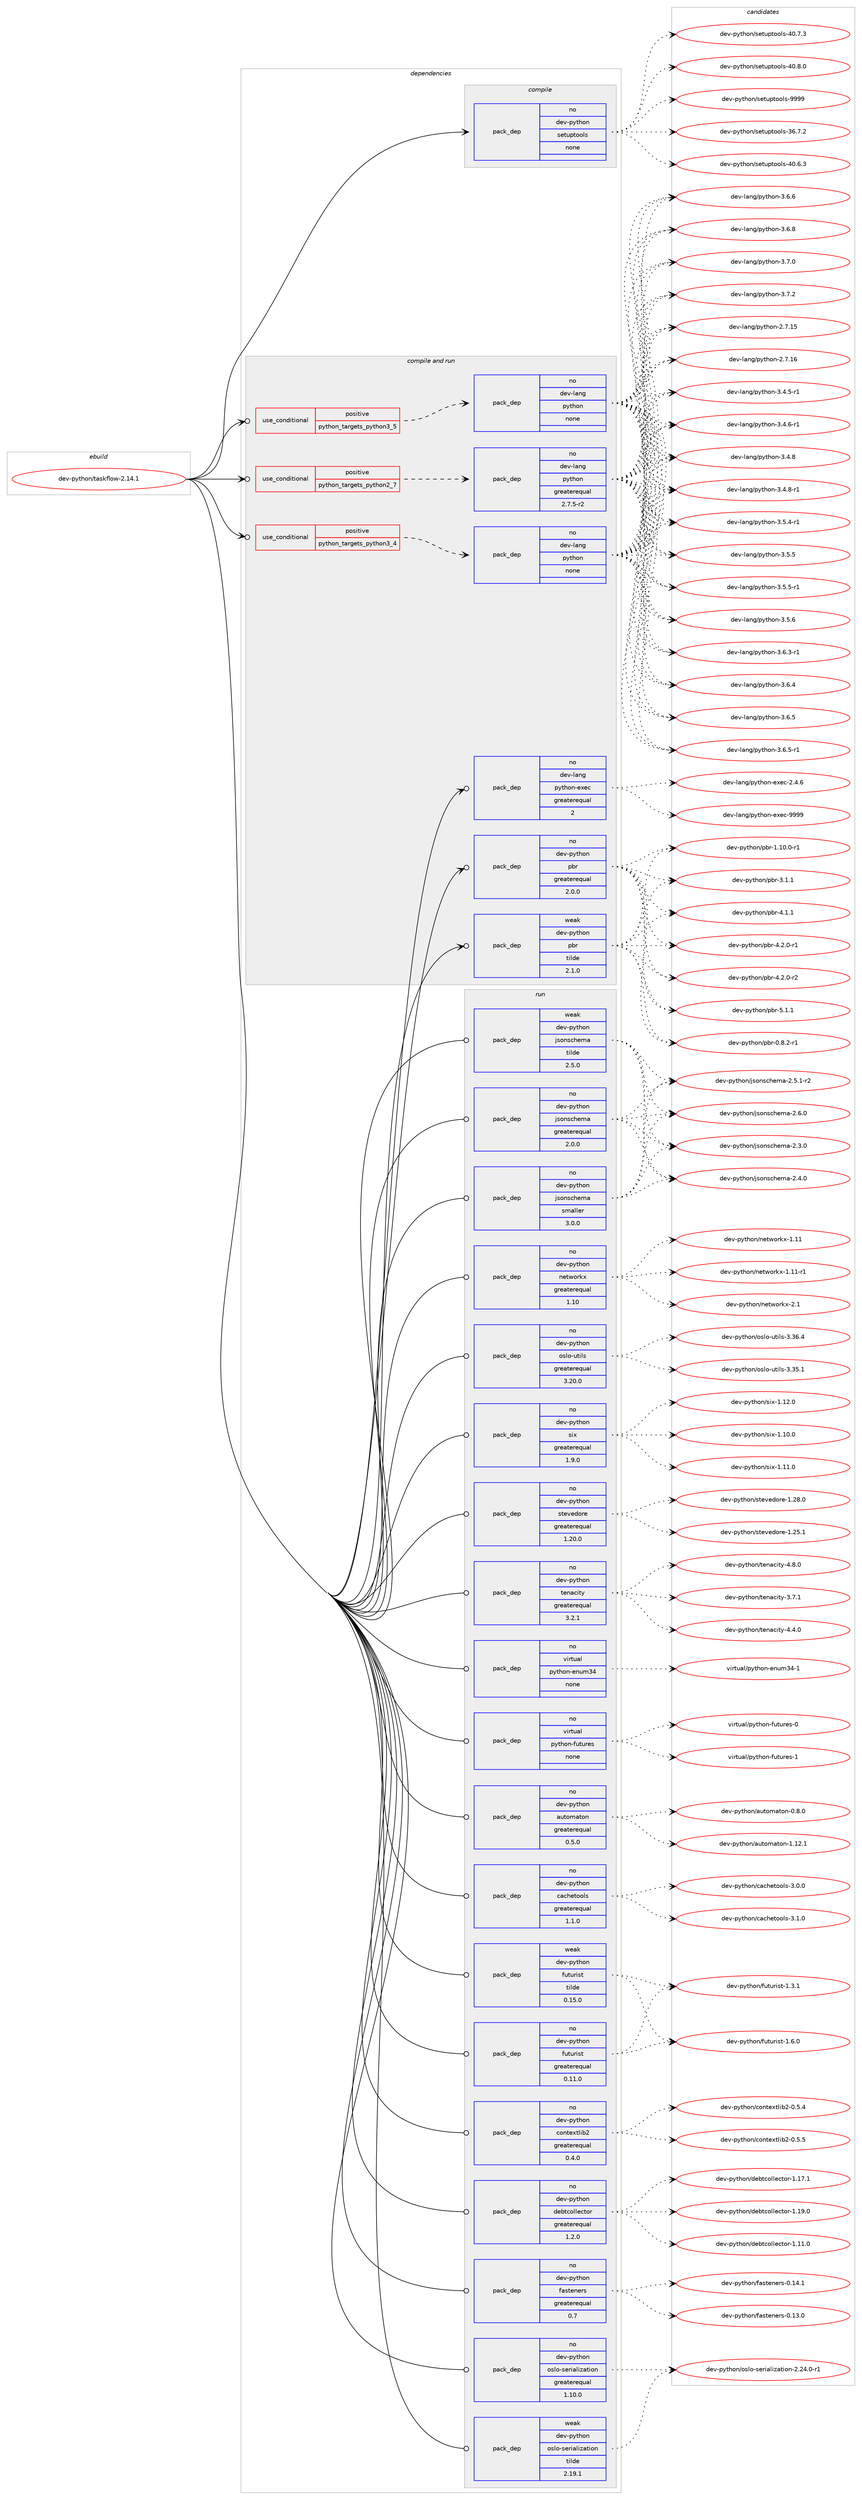 digraph prolog {

# *************
# Graph options
# *************

newrank=true;
concentrate=true;
compound=true;
graph [rankdir=LR,fontname=Helvetica,fontsize=10,ranksep=1.5];#, ranksep=2.5, nodesep=0.2];
edge  [arrowhead=vee];
node  [fontname=Helvetica,fontsize=10];

# **********
# The ebuild
# **********

subgraph cluster_leftcol {
color=gray;
rank=same;
label=<<i>ebuild</i>>;
id [label="dev-python/taskflow-2.14.1", color=red, width=4, href="../dev-python/taskflow-2.14.1.svg"];
}

# ****************
# The dependencies
# ****************

subgraph cluster_midcol {
color=gray;
label=<<i>dependencies</i>>;
subgraph cluster_compile {
fillcolor="#eeeeee";
style=filled;
label=<<i>compile</i>>;
subgraph pack1035060 {
dependency1443995 [label=<<TABLE BORDER="0" CELLBORDER="1" CELLSPACING="0" CELLPADDING="4" WIDTH="220"><TR><TD ROWSPAN="6" CELLPADDING="30">pack_dep</TD></TR><TR><TD WIDTH="110">no</TD></TR><TR><TD>dev-python</TD></TR><TR><TD>setuptools</TD></TR><TR><TD>none</TD></TR><TR><TD></TD></TR></TABLE>>, shape=none, color=blue];
}
id:e -> dependency1443995:w [weight=20,style="solid",arrowhead="vee"];
}
subgraph cluster_compileandrun {
fillcolor="#eeeeee";
style=filled;
label=<<i>compile and run</i>>;
subgraph cond385572 {
dependency1443996 [label=<<TABLE BORDER="0" CELLBORDER="1" CELLSPACING="0" CELLPADDING="4"><TR><TD ROWSPAN="3" CELLPADDING="10">use_conditional</TD></TR><TR><TD>positive</TD></TR><TR><TD>python_targets_python2_7</TD></TR></TABLE>>, shape=none, color=red];
subgraph pack1035061 {
dependency1443997 [label=<<TABLE BORDER="0" CELLBORDER="1" CELLSPACING="0" CELLPADDING="4" WIDTH="220"><TR><TD ROWSPAN="6" CELLPADDING="30">pack_dep</TD></TR><TR><TD WIDTH="110">no</TD></TR><TR><TD>dev-lang</TD></TR><TR><TD>python</TD></TR><TR><TD>greaterequal</TD></TR><TR><TD>2.7.5-r2</TD></TR></TABLE>>, shape=none, color=blue];
}
dependency1443996:e -> dependency1443997:w [weight=20,style="dashed",arrowhead="vee"];
}
id:e -> dependency1443996:w [weight=20,style="solid",arrowhead="odotvee"];
subgraph cond385573 {
dependency1443998 [label=<<TABLE BORDER="0" CELLBORDER="1" CELLSPACING="0" CELLPADDING="4"><TR><TD ROWSPAN="3" CELLPADDING="10">use_conditional</TD></TR><TR><TD>positive</TD></TR><TR><TD>python_targets_python3_4</TD></TR></TABLE>>, shape=none, color=red];
subgraph pack1035062 {
dependency1443999 [label=<<TABLE BORDER="0" CELLBORDER="1" CELLSPACING="0" CELLPADDING="4" WIDTH="220"><TR><TD ROWSPAN="6" CELLPADDING="30">pack_dep</TD></TR><TR><TD WIDTH="110">no</TD></TR><TR><TD>dev-lang</TD></TR><TR><TD>python</TD></TR><TR><TD>none</TD></TR><TR><TD></TD></TR></TABLE>>, shape=none, color=blue];
}
dependency1443998:e -> dependency1443999:w [weight=20,style="dashed",arrowhead="vee"];
}
id:e -> dependency1443998:w [weight=20,style="solid",arrowhead="odotvee"];
subgraph cond385574 {
dependency1444000 [label=<<TABLE BORDER="0" CELLBORDER="1" CELLSPACING="0" CELLPADDING="4"><TR><TD ROWSPAN="3" CELLPADDING="10">use_conditional</TD></TR><TR><TD>positive</TD></TR><TR><TD>python_targets_python3_5</TD></TR></TABLE>>, shape=none, color=red];
subgraph pack1035063 {
dependency1444001 [label=<<TABLE BORDER="0" CELLBORDER="1" CELLSPACING="0" CELLPADDING="4" WIDTH="220"><TR><TD ROWSPAN="6" CELLPADDING="30">pack_dep</TD></TR><TR><TD WIDTH="110">no</TD></TR><TR><TD>dev-lang</TD></TR><TR><TD>python</TD></TR><TR><TD>none</TD></TR><TR><TD></TD></TR></TABLE>>, shape=none, color=blue];
}
dependency1444000:e -> dependency1444001:w [weight=20,style="dashed",arrowhead="vee"];
}
id:e -> dependency1444000:w [weight=20,style="solid",arrowhead="odotvee"];
subgraph pack1035064 {
dependency1444002 [label=<<TABLE BORDER="0" CELLBORDER="1" CELLSPACING="0" CELLPADDING="4" WIDTH="220"><TR><TD ROWSPAN="6" CELLPADDING="30">pack_dep</TD></TR><TR><TD WIDTH="110">no</TD></TR><TR><TD>dev-lang</TD></TR><TR><TD>python-exec</TD></TR><TR><TD>greaterequal</TD></TR><TR><TD>2</TD></TR></TABLE>>, shape=none, color=blue];
}
id:e -> dependency1444002:w [weight=20,style="solid",arrowhead="odotvee"];
subgraph pack1035065 {
dependency1444003 [label=<<TABLE BORDER="0" CELLBORDER="1" CELLSPACING="0" CELLPADDING="4" WIDTH="220"><TR><TD ROWSPAN="6" CELLPADDING="30">pack_dep</TD></TR><TR><TD WIDTH="110">no</TD></TR><TR><TD>dev-python</TD></TR><TR><TD>pbr</TD></TR><TR><TD>greaterequal</TD></TR><TR><TD>2.0.0</TD></TR></TABLE>>, shape=none, color=blue];
}
id:e -> dependency1444003:w [weight=20,style="solid",arrowhead="odotvee"];
subgraph pack1035066 {
dependency1444004 [label=<<TABLE BORDER="0" CELLBORDER="1" CELLSPACING="0" CELLPADDING="4" WIDTH="220"><TR><TD ROWSPAN="6" CELLPADDING="30">pack_dep</TD></TR><TR><TD WIDTH="110">weak</TD></TR><TR><TD>dev-python</TD></TR><TR><TD>pbr</TD></TR><TR><TD>tilde</TD></TR><TR><TD>2.1.0</TD></TR></TABLE>>, shape=none, color=blue];
}
id:e -> dependency1444004:w [weight=20,style="solid",arrowhead="odotvee"];
}
subgraph cluster_run {
fillcolor="#eeeeee";
style=filled;
label=<<i>run</i>>;
subgraph pack1035067 {
dependency1444005 [label=<<TABLE BORDER="0" CELLBORDER="1" CELLSPACING="0" CELLPADDING="4" WIDTH="220"><TR><TD ROWSPAN="6" CELLPADDING="30">pack_dep</TD></TR><TR><TD WIDTH="110">no</TD></TR><TR><TD>dev-python</TD></TR><TR><TD>automaton</TD></TR><TR><TD>greaterequal</TD></TR><TR><TD>0.5.0</TD></TR></TABLE>>, shape=none, color=blue];
}
id:e -> dependency1444005:w [weight=20,style="solid",arrowhead="odot"];
subgraph pack1035068 {
dependency1444006 [label=<<TABLE BORDER="0" CELLBORDER="1" CELLSPACING="0" CELLPADDING="4" WIDTH="220"><TR><TD ROWSPAN="6" CELLPADDING="30">pack_dep</TD></TR><TR><TD WIDTH="110">no</TD></TR><TR><TD>dev-python</TD></TR><TR><TD>cachetools</TD></TR><TR><TD>greaterequal</TD></TR><TR><TD>1.1.0</TD></TR></TABLE>>, shape=none, color=blue];
}
id:e -> dependency1444006:w [weight=20,style="solid",arrowhead="odot"];
subgraph pack1035069 {
dependency1444007 [label=<<TABLE BORDER="0" CELLBORDER="1" CELLSPACING="0" CELLPADDING="4" WIDTH="220"><TR><TD ROWSPAN="6" CELLPADDING="30">pack_dep</TD></TR><TR><TD WIDTH="110">no</TD></TR><TR><TD>dev-python</TD></TR><TR><TD>contextlib2</TD></TR><TR><TD>greaterequal</TD></TR><TR><TD>0.4.0</TD></TR></TABLE>>, shape=none, color=blue];
}
id:e -> dependency1444007:w [weight=20,style="solid",arrowhead="odot"];
subgraph pack1035070 {
dependency1444008 [label=<<TABLE BORDER="0" CELLBORDER="1" CELLSPACING="0" CELLPADDING="4" WIDTH="220"><TR><TD ROWSPAN="6" CELLPADDING="30">pack_dep</TD></TR><TR><TD WIDTH="110">no</TD></TR><TR><TD>dev-python</TD></TR><TR><TD>debtcollector</TD></TR><TR><TD>greaterequal</TD></TR><TR><TD>1.2.0</TD></TR></TABLE>>, shape=none, color=blue];
}
id:e -> dependency1444008:w [weight=20,style="solid",arrowhead="odot"];
subgraph pack1035071 {
dependency1444009 [label=<<TABLE BORDER="0" CELLBORDER="1" CELLSPACING="0" CELLPADDING="4" WIDTH="220"><TR><TD ROWSPAN="6" CELLPADDING="30">pack_dep</TD></TR><TR><TD WIDTH="110">no</TD></TR><TR><TD>dev-python</TD></TR><TR><TD>fasteners</TD></TR><TR><TD>greaterequal</TD></TR><TR><TD>0.7</TD></TR></TABLE>>, shape=none, color=blue];
}
id:e -> dependency1444009:w [weight=20,style="solid",arrowhead="odot"];
subgraph pack1035072 {
dependency1444010 [label=<<TABLE BORDER="0" CELLBORDER="1" CELLSPACING="0" CELLPADDING="4" WIDTH="220"><TR><TD ROWSPAN="6" CELLPADDING="30">pack_dep</TD></TR><TR><TD WIDTH="110">no</TD></TR><TR><TD>dev-python</TD></TR><TR><TD>futurist</TD></TR><TR><TD>greaterequal</TD></TR><TR><TD>0.11.0</TD></TR></TABLE>>, shape=none, color=blue];
}
id:e -> dependency1444010:w [weight=20,style="solid",arrowhead="odot"];
subgraph pack1035073 {
dependency1444011 [label=<<TABLE BORDER="0" CELLBORDER="1" CELLSPACING="0" CELLPADDING="4" WIDTH="220"><TR><TD ROWSPAN="6" CELLPADDING="30">pack_dep</TD></TR><TR><TD WIDTH="110">no</TD></TR><TR><TD>dev-python</TD></TR><TR><TD>jsonschema</TD></TR><TR><TD>greaterequal</TD></TR><TR><TD>2.0.0</TD></TR></TABLE>>, shape=none, color=blue];
}
id:e -> dependency1444011:w [weight=20,style="solid",arrowhead="odot"];
subgraph pack1035074 {
dependency1444012 [label=<<TABLE BORDER="0" CELLBORDER="1" CELLSPACING="0" CELLPADDING="4" WIDTH="220"><TR><TD ROWSPAN="6" CELLPADDING="30">pack_dep</TD></TR><TR><TD WIDTH="110">no</TD></TR><TR><TD>dev-python</TD></TR><TR><TD>jsonschema</TD></TR><TR><TD>smaller</TD></TR><TR><TD>3.0.0</TD></TR></TABLE>>, shape=none, color=blue];
}
id:e -> dependency1444012:w [weight=20,style="solid",arrowhead="odot"];
subgraph pack1035075 {
dependency1444013 [label=<<TABLE BORDER="0" CELLBORDER="1" CELLSPACING="0" CELLPADDING="4" WIDTH="220"><TR><TD ROWSPAN="6" CELLPADDING="30">pack_dep</TD></TR><TR><TD WIDTH="110">no</TD></TR><TR><TD>dev-python</TD></TR><TR><TD>networkx</TD></TR><TR><TD>greaterequal</TD></TR><TR><TD>1.10</TD></TR></TABLE>>, shape=none, color=blue];
}
id:e -> dependency1444013:w [weight=20,style="solid",arrowhead="odot"];
subgraph pack1035076 {
dependency1444014 [label=<<TABLE BORDER="0" CELLBORDER="1" CELLSPACING="0" CELLPADDING="4" WIDTH="220"><TR><TD ROWSPAN="6" CELLPADDING="30">pack_dep</TD></TR><TR><TD WIDTH="110">no</TD></TR><TR><TD>dev-python</TD></TR><TR><TD>oslo-serialization</TD></TR><TR><TD>greaterequal</TD></TR><TR><TD>1.10.0</TD></TR></TABLE>>, shape=none, color=blue];
}
id:e -> dependency1444014:w [weight=20,style="solid",arrowhead="odot"];
subgraph pack1035077 {
dependency1444015 [label=<<TABLE BORDER="0" CELLBORDER="1" CELLSPACING="0" CELLPADDING="4" WIDTH="220"><TR><TD ROWSPAN="6" CELLPADDING="30">pack_dep</TD></TR><TR><TD WIDTH="110">no</TD></TR><TR><TD>dev-python</TD></TR><TR><TD>oslo-utils</TD></TR><TR><TD>greaterequal</TD></TR><TR><TD>3.20.0</TD></TR></TABLE>>, shape=none, color=blue];
}
id:e -> dependency1444015:w [weight=20,style="solid",arrowhead="odot"];
subgraph pack1035078 {
dependency1444016 [label=<<TABLE BORDER="0" CELLBORDER="1" CELLSPACING="0" CELLPADDING="4" WIDTH="220"><TR><TD ROWSPAN="6" CELLPADDING="30">pack_dep</TD></TR><TR><TD WIDTH="110">no</TD></TR><TR><TD>dev-python</TD></TR><TR><TD>six</TD></TR><TR><TD>greaterequal</TD></TR><TR><TD>1.9.0</TD></TR></TABLE>>, shape=none, color=blue];
}
id:e -> dependency1444016:w [weight=20,style="solid",arrowhead="odot"];
subgraph pack1035079 {
dependency1444017 [label=<<TABLE BORDER="0" CELLBORDER="1" CELLSPACING="0" CELLPADDING="4" WIDTH="220"><TR><TD ROWSPAN="6" CELLPADDING="30">pack_dep</TD></TR><TR><TD WIDTH="110">no</TD></TR><TR><TD>dev-python</TD></TR><TR><TD>stevedore</TD></TR><TR><TD>greaterequal</TD></TR><TR><TD>1.20.0</TD></TR></TABLE>>, shape=none, color=blue];
}
id:e -> dependency1444017:w [weight=20,style="solid",arrowhead="odot"];
subgraph pack1035080 {
dependency1444018 [label=<<TABLE BORDER="0" CELLBORDER="1" CELLSPACING="0" CELLPADDING="4" WIDTH="220"><TR><TD ROWSPAN="6" CELLPADDING="30">pack_dep</TD></TR><TR><TD WIDTH="110">no</TD></TR><TR><TD>dev-python</TD></TR><TR><TD>tenacity</TD></TR><TR><TD>greaterequal</TD></TR><TR><TD>3.2.1</TD></TR></TABLE>>, shape=none, color=blue];
}
id:e -> dependency1444018:w [weight=20,style="solid",arrowhead="odot"];
subgraph pack1035081 {
dependency1444019 [label=<<TABLE BORDER="0" CELLBORDER="1" CELLSPACING="0" CELLPADDING="4" WIDTH="220"><TR><TD ROWSPAN="6" CELLPADDING="30">pack_dep</TD></TR><TR><TD WIDTH="110">no</TD></TR><TR><TD>virtual</TD></TR><TR><TD>python-enum34</TD></TR><TR><TD>none</TD></TR><TR><TD></TD></TR></TABLE>>, shape=none, color=blue];
}
id:e -> dependency1444019:w [weight=20,style="solid",arrowhead="odot"];
subgraph pack1035082 {
dependency1444020 [label=<<TABLE BORDER="0" CELLBORDER="1" CELLSPACING="0" CELLPADDING="4" WIDTH="220"><TR><TD ROWSPAN="6" CELLPADDING="30">pack_dep</TD></TR><TR><TD WIDTH="110">no</TD></TR><TR><TD>virtual</TD></TR><TR><TD>python-futures</TD></TR><TR><TD>none</TD></TR><TR><TD></TD></TR></TABLE>>, shape=none, color=blue];
}
id:e -> dependency1444020:w [weight=20,style="solid",arrowhead="odot"];
subgraph pack1035083 {
dependency1444021 [label=<<TABLE BORDER="0" CELLBORDER="1" CELLSPACING="0" CELLPADDING="4" WIDTH="220"><TR><TD ROWSPAN="6" CELLPADDING="30">pack_dep</TD></TR><TR><TD WIDTH="110">weak</TD></TR><TR><TD>dev-python</TD></TR><TR><TD>futurist</TD></TR><TR><TD>tilde</TD></TR><TR><TD>0.15.0</TD></TR></TABLE>>, shape=none, color=blue];
}
id:e -> dependency1444021:w [weight=20,style="solid",arrowhead="odot"];
subgraph pack1035084 {
dependency1444022 [label=<<TABLE BORDER="0" CELLBORDER="1" CELLSPACING="0" CELLPADDING="4" WIDTH="220"><TR><TD ROWSPAN="6" CELLPADDING="30">pack_dep</TD></TR><TR><TD WIDTH="110">weak</TD></TR><TR><TD>dev-python</TD></TR><TR><TD>jsonschema</TD></TR><TR><TD>tilde</TD></TR><TR><TD>2.5.0</TD></TR></TABLE>>, shape=none, color=blue];
}
id:e -> dependency1444022:w [weight=20,style="solid",arrowhead="odot"];
subgraph pack1035085 {
dependency1444023 [label=<<TABLE BORDER="0" CELLBORDER="1" CELLSPACING="0" CELLPADDING="4" WIDTH="220"><TR><TD ROWSPAN="6" CELLPADDING="30">pack_dep</TD></TR><TR><TD WIDTH="110">weak</TD></TR><TR><TD>dev-python</TD></TR><TR><TD>oslo-serialization</TD></TR><TR><TD>tilde</TD></TR><TR><TD>2.19.1</TD></TR></TABLE>>, shape=none, color=blue];
}
id:e -> dependency1444023:w [weight=20,style="solid",arrowhead="odot"];
}
}

# **************
# The candidates
# **************

subgraph cluster_choices {
rank=same;
color=gray;
label=<<i>candidates</i>>;

subgraph choice1035060 {
color=black;
nodesep=1;
choice100101118451121211161041111104711510111611711211611111110811545515446554650 [label="dev-python/setuptools-36.7.2", color=red, width=4,href="../dev-python/setuptools-36.7.2.svg"];
choice100101118451121211161041111104711510111611711211611111110811545524846544651 [label="dev-python/setuptools-40.6.3", color=red, width=4,href="../dev-python/setuptools-40.6.3.svg"];
choice100101118451121211161041111104711510111611711211611111110811545524846554651 [label="dev-python/setuptools-40.7.3", color=red, width=4,href="../dev-python/setuptools-40.7.3.svg"];
choice100101118451121211161041111104711510111611711211611111110811545524846564648 [label="dev-python/setuptools-40.8.0", color=red, width=4,href="../dev-python/setuptools-40.8.0.svg"];
choice10010111845112121116104111110471151011161171121161111111081154557575757 [label="dev-python/setuptools-9999", color=red, width=4,href="../dev-python/setuptools-9999.svg"];
dependency1443995:e -> choice100101118451121211161041111104711510111611711211611111110811545515446554650:w [style=dotted,weight="100"];
dependency1443995:e -> choice100101118451121211161041111104711510111611711211611111110811545524846544651:w [style=dotted,weight="100"];
dependency1443995:e -> choice100101118451121211161041111104711510111611711211611111110811545524846554651:w [style=dotted,weight="100"];
dependency1443995:e -> choice100101118451121211161041111104711510111611711211611111110811545524846564648:w [style=dotted,weight="100"];
dependency1443995:e -> choice10010111845112121116104111110471151011161171121161111111081154557575757:w [style=dotted,weight="100"];
}
subgraph choice1035061 {
color=black;
nodesep=1;
choice10010111845108971101034711212111610411111045504655464953 [label="dev-lang/python-2.7.15", color=red, width=4,href="../dev-lang/python-2.7.15.svg"];
choice10010111845108971101034711212111610411111045504655464954 [label="dev-lang/python-2.7.16", color=red, width=4,href="../dev-lang/python-2.7.16.svg"];
choice1001011184510897110103471121211161041111104551465246534511449 [label="dev-lang/python-3.4.5-r1", color=red, width=4,href="../dev-lang/python-3.4.5-r1.svg"];
choice1001011184510897110103471121211161041111104551465246544511449 [label="dev-lang/python-3.4.6-r1", color=red, width=4,href="../dev-lang/python-3.4.6-r1.svg"];
choice100101118451089711010347112121116104111110455146524656 [label="dev-lang/python-3.4.8", color=red, width=4,href="../dev-lang/python-3.4.8.svg"];
choice1001011184510897110103471121211161041111104551465246564511449 [label="dev-lang/python-3.4.8-r1", color=red, width=4,href="../dev-lang/python-3.4.8-r1.svg"];
choice1001011184510897110103471121211161041111104551465346524511449 [label="dev-lang/python-3.5.4-r1", color=red, width=4,href="../dev-lang/python-3.5.4-r1.svg"];
choice100101118451089711010347112121116104111110455146534653 [label="dev-lang/python-3.5.5", color=red, width=4,href="../dev-lang/python-3.5.5.svg"];
choice1001011184510897110103471121211161041111104551465346534511449 [label="dev-lang/python-3.5.5-r1", color=red, width=4,href="../dev-lang/python-3.5.5-r1.svg"];
choice100101118451089711010347112121116104111110455146534654 [label="dev-lang/python-3.5.6", color=red, width=4,href="../dev-lang/python-3.5.6.svg"];
choice1001011184510897110103471121211161041111104551465446514511449 [label="dev-lang/python-3.6.3-r1", color=red, width=4,href="../dev-lang/python-3.6.3-r1.svg"];
choice100101118451089711010347112121116104111110455146544652 [label="dev-lang/python-3.6.4", color=red, width=4,href="../dev-lang/python-3.6.4.svg"];
choice100101118451089711010347112121116104111110455146544653 [label="dev-lang/python-3.6.5", color=red, width=4,href="../dev-lang/python-3.6.5.svg"];
choice1001011184510897110103471121211161041111104551465446534511449 [label="dev-lang/python-3.6.5-r1", color=red, width=4,href="../dev-lang/python-3.6.5-r1.svg"];
choice100101118451089711010347112121116104111110455146544654 [label="dev-lang/python-3.6.6", color=red, width=4,href="../dev-lang/python-3.6.6.svg"];
choice100101118451089711010347112121116104111110455146544656 [label="dev-lang/python-3.6.8", color=red, width=4,href="../dev-lang/python-3.6.8.svg"];
choice100101118451089711010347112121116104111110455146554648 [label="dev-lang/python-3.7.0", color=red, width=4,href="../dev-lang/python-3.7.0.svg"];
choice100101118451089711010347112121116104111110455146554650 [label="dev-lang/python-3.7.2", color=red, width=4,href="../dev-lang/python-3.7.2.svg"];
dependency1443997:e -> choice10010111845108971101034711212111610411111045504655464953:w [style=dotted,weight="100"];
dependency1443997:e -> choice10010111845108971101034711212111610411111045504655464954:w [style=dotted,weight="100"];
dependency1443997:e -> choice1001011184510897110103471121211161041111104551465246534511449:w [style=dotted,weight="100"];
dependency1443997:e -> choice1001011184510897110103471121211161041111104551465246544511449:w [style=dotted,weight="100"];
dependency1443997:e -> choice100101118451089711010347112121116104111110455146524656:w [style=dotted,weight="100"];
dependency1443997:e -> choice1001011184510897110103471121211161041111104551465246564511449:w [style=dotted,weight="100"];
dependency1443997:e -> choice1001011184510897110103471121211161041111104551465346524511449:w [style=dotted,weight="100"];
dependency1443997:e -> choice100101118451089711010347112121116104111110455146534653:w [style=dotted,weight="100"];
dependency1443997:e -> choice1001011184510897110103471121211161041111104551465346534511449:w [style=dotted,weight="100"];
dependency1443997:e -> choice100101118451089711010347112121116104111110455146534654:w [style=dotted,weight="100"];
dependency1443997:e -> choice1001011184510897110103471121211161041111104551465446514511449:w [style=dotted,weight="100"];
dependency1443997:e -> choice100101118451089711010347112121116104111110455146544652:w [style=dotted,weight="100"];
dependency1443997:e -> choice100101118451089711010347112121116104111110455146544653:w [style=dotted,weight="100"];
dependency1443997:e -> choice1001011184510897110103471121211161041111104551465446534511449:w [style=dotted,weight="100"];
dependency1443997:e -> choice100101118451089711010347112121116104111110455146544654:w [style=dotted,weight="100"];
dependency1443997:e -> choice100101118451089711010347112121116104111110455146544656:w [style=dotted,weight="100"];
dependency1443997:e -> choice100101118451089711010347112121116104111110455146554648:w [style=dotted,weight="100"];
dependency1443997:e -> choice100101118451089711010347112121116104111110455146554650:w [style=dotted,weight="100"];
}
subgraph choice1035062 {
color=black;
nodesep=1;
choice10010111845108971101034711212111610411111045504655464953 [label="dev-lang/python-2.7.15", color=red, width=4,href="../dev-lang/python-2.7.15.svg"];
choice10010111845108971101034711212111610411111045504655464954 [label="dev-lang/python-2.7.16", color=red, width=4,href="../dev-lang/python-2.7.16.svg"];
choice1001011184510897110103471121211161041111104551465246534511449 [label="dev-lang/python-3.4.5-r1", color=red, width=4,href="../dev-lang/python-3.4.5-r1.svg"];
choice1001011184510897110103471121211161041111104551465246544511449 [label="dev-lang/python-3.4.6-r1", color=red, width=4,href="../dev-lang/python-3.4.6-r1.svg"];
choice100101118451089711010347112121116104111110455146524656 [label="dev-lang/python-3.4.8", color=red, width=4,href="../dev-lang/python-3.4.8.svg"];
choice1001011184510897110103471121211161041111104551465246564511449 [label="dev-lang/python-3.4.8-r1", color=red, width=4,href="../dev-lang/python-3.4.8-r1.svg"];
choice1001011184510897110103471121211161041111104551465346524511449 [label="dev-lang/python-3.5.4-r1", color=red, width=4,href="../dev-lang/python-3.5.4-r1.svg"];
choice100101118451089711010347112121116104111110455146534653 [label="dev-lang/python-3.5.5", color=red, width=4,href="../dev-lang/python-3.5.5.svg"];
choice1001011184510897110103471121211161041111104551465346534511449 [label="dev-lang/python-3.5.5-r1", color=red, width=4,href="../dev-lang/python-3.5.5-r1.svg"];
choice100101118451089711010347112121116104111110455146534654 [label="dev-lang/python-3.5.6", color=red, width=4,href="../dev-lang/python-3.5.6.svg"];
choice1001011184510897110103471121211161041111104551465446514511449 [label="dev-lang/python-3.6.3-r1", color=red, width=4,href="../dev-lang/python-3.6.3-r1.svg"];
choice100101118451089711010347112121116104111110455146544652 [label="dev-lang/python-3.6.4", color=red, width=4,href="../dev-lang/python-3.6.4.svg"];
choice100101118451089711010347112121116104111110455146544653 [label="dev-lang/python-3.6.5", color=red, width=4,href="../dev-lang/python-3.6.5.svg"];
choice1001011184510897110103471121211161041111104551465446534511449 [label="dev-lang/python-3.6.5-r1", color=red, width=4,href="../dev-lang/python-3.6.5-r1.svg"];
choice100101118451089711010347112121116104111110455146544654 [label="dev-lang/python-3.6.6", color=red, width=4,href="../dev-lang/python-3.6.6.svg"];
choice100101118451089711010347112121116104111110455146544656 [label="dev-lang/python-3.6.8", color=red, width=4,href="../dev-lang/python-3.6.8.svg"];
choice100101118451089711010347112121116104111110455146554648 [label="dev-lang/python-3.7.0", color=red, width=4,href="../dev-lang/python-3.7.0.svg"];
choice100101118451089711010347112121116104111110455146554650 [label="dev-lang/python-3.7.2", color=red, width=4,href="../dev-lang/python-3.7.2.svg"];
dependency1443999:e -> choice10010111845108971101034711212111610411111045504655464953:w [style=dotted,weight="100"];
dependency1443999:e -> choice10010111845108971101034711212111610411111045504655464954:w [style=dotted,weight="100"];
dependency1443999:e -> choice1001011184510897110103471121211161041111104551465246534511449:w [style=dotted,weight="100"];
dependency1443999:e -> choice1001011184510897110103471121211161041111104551465246544511449:w [style=dotted,weight="100"];
dependency1443999:e -> choice100101118451089711010347112121116104111110455146524656:w [style=dotted,weight="100"];
dependency1443999:e -> choice1001011184510897110103471121211161041111104551465246564511449:w [style=dotted,weight="100"];
dependency1443999:e -> choice1001011184510897110103471121211161041111104551465346524511449:w [style=dotted,weight="100"];
dependency1443999:e -> choice100101118451089711010347112121116104111110455146534653:w [style=dotted,weight="100"];
dependency1443999:e -> choice1001011184510897110103471121211161041111104551465346534511449:w [style=dotted,weight="100"];
dependency1443999:e -> choice100101118451089711010347112121116104111110455146534654:w [style=dotted,weight="100"];
dependency1443999:e -> choice1001011184510897110103471121211161041111104551465446514511449:w [style=dotted,weight="100"];
dependency1443999:e -> choice100101118451089711010347112121116104111110455146544652:w [style=dotted,weight="100"];
dependency1443999:e -> choice100101118451089711010347112121116104111110455146544653:w [style=dotted,weight="100"];
dependency1443999:e -> choice1001011184510897110103471121211161041111104551465446534511449:w [style=dotted,weight="100"];
dependency1443999:e -> choice100101118451089711010347112121116104111110455146544654:w [style=dotted,weight="100"];
dependency1443999:e -> choice100101118451089711010347112121116104111110455146544656:w [style=dotted,weight="100"];
dependency1443999:e -> choice100101118451089711010347112121116104111110455146554648:w [style=dotted,weight="100"];
dependency1443999:e -> choice100101118451089711010347112121116104111110455146554650:w [style=dotted,weight="100"];
}
subgraph choice1035063 {
color=black;
nodesep=1;
choice10010111845108971101034711212111610411111045504655464953 [label="dev-lang/python-2.7.15", color=red, width=4,href="../dev-lang/python-2.7.15.svg"];
choice10010111845108971101034711212111610411111045504655464954 [label="dev-lang/python-2.7.16", color=red, width=4,href="../dev-lang/python-2.7.16.svg"];
choice1001011184510897110103471121211161041111104551465246534511449 [label="dev-lang/python-3.4.5-r1", color=red, width=4,href="../dev-lang/python-3.4.5-r1.svg"];
choice1001011184510897110103471121211161041111104551465246544511449 [label="dev-lang/python-3.4.6-r1", color=red, width=4,href="../dev-lang/python-3.4.6-r1.svg"];
choice100101118451089711010347112121116104111110455146524656 [label="dev-lang/python-3.4.8", color=red, width=4,href="../dev-lang/python-3.4.8.svg"];
choice1001011184510897110103471121211161041111104551465246564511449 [label="dev-lang/python-3.4.8-r1", color=red, width=4,href="../dev-lang/python-3.4.8-r1.svg"];
choice1001011184510897110103471121211161041111104551465346524511449 [label="dev-lang/python-3.5.4-r1", color=red, width=4,href="../dev-lang/python-3.5.4-r1.svg"];
choice100101118451089711010347112121116104111110455146534653 [label="dev-lang/python-3.5.5", color=red, width=4,href="../dev-lang/python-3.5.5.svg"];
choice1001011184510897110103471121211161041111104551465346534511449 [label="dev-lang/python-3.5.5-r1", color=red, width=4,href="../dev-lang/python-3.5.5-r1.svg"];
choice100101118451089711010347112121116104111110455146534654 [label="dev-lang/python-3.5.6", color=red, width=4,href="../dev-lang/python-3.5.6.svg"];
choice1001011184510897110103471121211161041111104551465446514511449 [label="dev-lang/python-3.6.3-r1", color=red, width=4,href="../dev-lang/python-3.6.3-r1.svg"];
choice100101118451089711010347112121116104111110455146544652 [label="dev-lang/python-3.6.4", color=red, width=4,href="../dev-lang/python-3.6.4.svg"];
choice100101118451089711010347112121116104111110455146544653 [label="dev-lang/python-3.6.5", color=red, width=4,href="../dev-lang/python-3.6.5.svg"];
choice1001011184510897110103471121211161041111104551465446534511449 [label="dev-lang/python-3.6.5-r1", color=red, width=4,href="../dev-lang/python-3.6.5-r1.svg"];
choice100101118451089711010347112121116104111110455146544654 [label="dev-lang/python-3.6.6", color=red, width=4,href="../dev-lang/python-3.6.6.svg"];
choice100101118451089711010347112121116104111110455146544656 [label="dev-lang/python-3.6.8", color=red, width=4,href="../dev-lang/python-3.6.8.svg"];
choice100101118451089711010347112121116104111110455146554648 [label="dev-lang/python-3.7.0", color=red, width=4,href="../dev-lang/python-3.7.0.svg"];
choice100101118451089711010347112121116104111110455146554650 [label="dev-lang/python-3.7.2", color=red, width=4,href="../dev-lang/python-3.7.2.svg"];
dependency1444001:e -> choice10010111845108971101034711212111610411111045504655464953:w [style=dotted,weight="100"];
dependency1444001:e -> choice10010111845108971101034711212111610411111045504655464954:w [style=dotted,weight="100"];
dependency1444001:e -> choice1001011184510897110103471121211161041111104551465246534511449:w [style=dotted,weight="100"];
dependency1444001:e -> choice1001011184510897110103471121211161041111104551465246544511449:w [style=dotted,weight="100"];
dependency1444001:e -> choice100101118451089711010347112121116104111110455146524656:w [style=dotted,weight="100"];
dependency1444001:e -> choice1001011184510897110103471121211161041111104551465246564511449:w [style=dotted,weight="100"];
dependency1444001:e -> choice1001011184510897110103471121211161041111104551465346524511449:w [style=dotted,weight="100"];
dependency1444001:e -> choice100101118451089711010347112121116104111110455146534653:w [style=dotted,weight="100"];
dependency1444001:e -> choice1001011184510897110103471121211161041111104551465346534511449:w [style=dotted,weight="100"];
dependency1444001:e -> choice100101118451089711010347112121116104111110455146534654:w [style=dotted,weight="100"];
dependency1444001:e -> choice1001011184510897110103471121211161041111104551465446514511449:w [style=dotted,weight="100"];
dependency1444001:e -> choice100101118451089711010347112121116104111110455146544652:w [style=dotted,weight="100"];
dependency1444001:e -> choice100101118451089711010347112121116104111110455146544653:w [style=dotted,weight="100"];
dependency1444001:e -> choice1001011184510897110103471121211161041111104551465446534511449:w [style=dotted,weight="100"];
dependency1444001:e -> choice100101118451089711010347112121116104111110455146544654:w [style=dotted,weight="100"];
dependency1444001:e -> choice100101118451089711010347112121116104111110455146544656:w [style=dotted,weight="100"];
dependency1444001:e -> choice100101118451089711010347112121116104111110455146554648:w [style=dotted,weight="100"];
dependency1444001:e -> choice100101118451089711010347112121116104111110455146554650:w [style=dotted,weight="100"];
}
subgraph choice1035064 {
color=black;
nodesep=1;
choice1001011184510897110103471121211161041111104510112010199455046524654 [label="dev-lang/python-exec-2.4.6", color=red, width=4,href="../dev-lang/python-exec-2.4.6.svg"];
choice10010111845108971101034711212111610411111045101120101994557575757 [label="dev-lang/python-exec-9999", color=red, width=4,href="../dev-lang/python-exec-9999.svg"];
dependency1444002:e -> choice1001011184510897110103471121211161041111104510112010199455046524654:w [style=dotted,weight="100"];
dependency1444002:e -> choice10010111845108971101034711212111610411111045101120101994557575757:w [style=dotted,weight="100"];
}
subgraph choice1035065 {
color=black;
nodesep=1;
choice1001011184511212111610411111047112981144548465646504511449 [label="dev-python/pbr-0.8.2-r1", color=red, width=4,href="../dev-python/pbr-0.8.2-r1.svg"];
choice100101118451121211161041111104711298114454946494846484511449 [label="dev-python/pbr-1.10.0-r1", color=red, width=4,href="../dev-python/pbr-1.10.0-r1.svg"];
choice100101118451121211161041111104711298114455146494649 [label="dev-python/pbr-3.1.1", color=red, width=4,href="../dev-python/pbr-3.1.1.svg"];
choice100101118451121211161041111104711298114455246494649 [label="dev-python/pbr-4.1.1", color=red, width=4,href="../dev-python/pbr-4.1.1.svg"];
choice1001011184511212111610411111047112981144552465046484511449 [label="dev-python/pbr-4.2.0-r1", color=red, width=4,href="../dev-python/pbr-4.2.0-r1.svg"];
choice1001011184511212111610411111047112981144552465046484511450 [label="dev-python/pbr-4.2.0-r2", color=red, width=4,href="../dev-python/pbr-4.2.0-r2.svg"];
choice100101118451121211161041111104711298114455346494649 [label="dev-python/pbr-5.1.1", color=red, width=4,href="../dev-python/pbr-5.1.1.svg"];
dependency1444003:e -> choice1001011184511212111610411111047112981144548465646504511449:w [style=dotted,weight="100"];
dependency1444003:e -> choice100101118451121211161041111104711298114454946494846484511449:w [style=dotted,weight="100"];
dependency1444003:e -> choice100101118451121211161041111104711298114455146494649:w [style=dotted,weight="100"];
dependency1444003:e -> choice100101118451121211161041111104711298114455246494649:w [style=dotted,weight="100"];
dependency1444003:e -> choice1001011184511212111610411111047112981144552465046484511449:w [style=dotted,weight="100"];
dependency1444003:e -> choice1001011184511212111610411111047112981144552465046484511450:w [style=dotted,weight="100"];
dependency1444003:e -> choice100101118451121211161041111104711298114455346494649:w [style=dotted,weight="100"];
}
subgraph choice1035066 {
color=black;
nodesep=1;
choice1001011184511212111610411111047112981144548465646504511449 [label="dev-python/pbr-0.8.2-r1", color=red, width=4,href="../dev-python/pbr-0.8.2-r1.svg"];
choice100101118451121211161041111104711298114454946494846484511449 [label="dev-python/pbr-1.10.0-r1", color=red, width=4,href="../dev-python/pbr-1.10.0-r1.svg"];
choice100101118451121211161041111104711298114455146494649 [label="dev-python/pbr-3.1.1", color=red, width=4,href="../dev-python/pbr-3.1.1.svg"];
choice100101118451121211161041111104711298114455246494649 [label="dev-python/pbr-4.1.1", color=red, width=4,href="../dev-python/pbr-4.1.1.svg"];
choice1001011184511212111610411111047112981144552465046484511449 [label="dev-python/pbr-4.2.0-r1", color=red, width=4,href="../dev-python/pbr-4.2.0-r1.svg"];
choice1001011184511212111610411111047112981144552465046484511450 [label="dev-python/pbr-4.2.0-r2", color=red, width=4,href="../dev-python/pbr-4.2.0-r2.svg"];
choice100101118451121211161041111104711298114455346494649 [label="dev-python/pbr-5.1.1", color=red, width=4,href="../dev-python/pbr-5.1.1.svg"];
dependency1444004:e -> choice1001011184511212111610411111047112981144548465646504511449:w [style=dotted,weight="100"];
dependency1444004:e -> choice100101118451121211161041111104711298114454946494846484511449:w [style=dotted,weight="100"];
dependency1444004:e -> choice100101118451121211161041111104711298114455146494649:w [style=dotted,weight="100"];
dependency1444004:e -> choice100101118451121211161041111104711298114455246494649:w [style=dotted,weight="100"];
dependency1444004:e -> choice1001011184511212111610411111047112981144552465046484511449:w [style=dotted,weight="100"];
dependency1444004:e -> choice1001011184511212111610411111047112981144552465046484511450:w [style=dotted,weight="100"];
dependency1444004:e -> choice100101118451121211161041111104711298114455346494649:w [style=dotted,weight="100"];
}
subgraph choice1035067 {
color=black;
nodesep=1;
choice10010111845112121116104111110479711711611110997116111110454846564648 [label="dev-python/automaton-0.8.0", color=red, width=4,href="../dev-python/automaton-0.8.0.svg"];
choice1001011184511212111610411111047971171161111099711611111045494649504649 [label="dev-python/automaton-1.12.1", color=red, width=4,href="../dev-python/automaton-1.12.1.svg"];
dependency1444005:e -> choice10010111845112121116104111110479711711611110997116111110454846564648:w [style=dotted,weight="100"];
dependency1444005:e -> choice1001011184511212111610411111047971171161111099711611111045494649504649:w [style=dotted,weight="100"];
}
subgraph choice1035068 {
color=black;
nodesep=1;
choice1001011184511212111610411111047999799104101116111111108115455146484648 [label="dev-python/cachetools-3.0.0", color=red, width=4,href="../dev-python/cachetools-3.0.0.svg"];
choice1001011184511212111610411111047999799104101116111111108115455146494648 [label="dev-python/cachetools-3.1.0", color=red, width=4,href="../dev-python/cachetools-3.1.0.svg"];
dependency1444006:e -> choice1001011184511212111610411111047999799104101116111111108115455146484648:w [style=dotted,weight="100"];
dependency1444006:e -> choice1001011184511212111610411111047999799104101116111111108115455146494648:w [style=dotted,weight="100"];
}
subgraph choice1035069 {
color=black;
nodesep=1;
choice1001011184511212111610411111047991111101161011201161081059850454846534652 [label="dev-python/contextlib2-0.5.4", color=red, width=4,href="../dev-python/contextlib2-0.5.4.svg"];
choice1001011184511212111610411111047991111101161011201161081059850454846534653 [label="dev-python/contextlib2-0.5.5", color=red, width=4,href="../dev-python/contextlib2-0.5.5.svg"];
dependency1444007:e -> choice1001011184511212111610411111047991111101161011201161081059850454846534652:w [style=dotted,weight="100"];
dependency1444007:e -> choice1001011184511212111610411111047991111101161011201161081059850454846534653:w [style=dotted,weight="100"];
}
subgraph choice1035070 {
color=black;
nodesep=1;
choice100101118451121211161041111104710010198116991111081081019911611111445494649494648 [label="dev-python/debtcollector-1.11.0", color=red, width=4,href="../dev-python/debtcollector-1.11.0.svg"];
choice100101118451121211161041111104710010198116991111081081019911611111445494649554649 [label="dev-python/debtcollector-1.17.1", color=red, width=4,href="../dev-python/debtcollector-1.17.1.svg"];
choice100101118451121211161041111104710010198116991111081081019911611111445494649574648 [label="dev-python/debtcollector-1.19.0", color=red, width=4,href="../dev-python/debtcollector-1.19.0.svg"];
dependency1444008:e -> choice100101118451121211161041111104710010198116991111081081019911611111445494649494648:w [style=dotted,weight="100"];
dependency1444008:e -> choice100101118451121211161041111104710010198116991111081081019911611111445494649554649:w [style=dotted,weight="100"];
dependency1444008:e -> choice100101118451121211161041111104710010198116991111081081019911611111445494649574648:w [style=dotted,weight="100"];
}
subgraph choice1035071 {
color=black;
nodesep=1;
choice10010111845112121116104111110471029711511610111010111411545484649514648 [label="dev-python/fasteners-0.13.0", color=red, width=4,href="../dev-python/fasteners-0.13.0.svg"];
choice10010111845112121116104111110471029711511610111010111411545484649524649 [label="dev-python/fasteners-0.14.1", color=red, width=4,href="../dev-python/fasteners-0.14.1.svg"];
dependency1444009:e -> choice10010111845112121116104111110471029711511610111010111411545484649514648:w [style=dotted,weight="100"];
dependency1444009:e -> choice10010111845112121116104111110471029711511610111010111411545484649524649:w [style=dotted,weight="100"];
}
subgraph choice1035072 {
color=black;
nodesep=1;
choice1001011184511212111610411111047102117116117114105115116454946514649 [label="dev-python/futurist-1.3.1", color=red, width=4,href="../dev-python/futurist-1.3.1.svg"];
choice1001011184511212111610411111047102117116117114105115116454946544648 [label="dev-python/futurist-1.6.0", color=red, width=4,href="../dev-python/futurist-1.6.0.svg"];
dependency1444010:e -> choice1001011184511212111610411111047102117116117114105115116454946514649:w [style=dotted,weight="100"];
dependency1444010:e -> choice1001011184511212111610411111047102117116117114105115116454946544648:w [style=dotted,weight="100"];
}
subgraph choice1035073 {
color=black;
nodesep=1;
choice10010111845112121116104111110471061151111101159910410110997455046514648 [label="dev-python/jsonschema-2.3.0", color=red, width=4,href="../dev-python/jsonschema-2.3.0.svg"];
choice10010111845112121116104111110471061151111101159910410110997455046524648 [label="dev-python/jsonschema-2.4.0", color=red, width=4,href="../dev-python/jsonschema-2.4.0.svg"];
choice100101118451121211161041111104710611511111011599104101109974550465346494511450 [label="dev-python/jsonschema-2.5.1-r2", color=red, width=4,href="../dev-python/jsonschema-2.5.1-r2.svg"];
choice10010111845112121116104111110471061151111101159910410110997455046544648 [label="dev-python/jsonschema-2.6.0", color=red, width=4,href="../dev-python/jsonschema-2.6.0.svg"];
dependency1444011:e -> choice10010111845112121116104111110471061151111101159910410110997455046514648:w [style=dotted,weight="100"];
dependency1444011:e -> choice10010111845112121116104111110471061151111101159910410110997455046524648:w [style=dotted,weight="100"];
dependency1444011:e -> choice100101118451121211161041111104710611511111011599104101109974550465346494511450:w [style=dotted,weight="100"];
dependency1444011:e -> choice10010111845112121116104111110471061151111101159910410110997455046544648:w [style=dotted,weight="100"];
}
subgraph choice1035074 {
color=black;
nodesep=1;
choice10010111845112121116104111110471061151111101159910410110997455046514648 [label="dev-python/jsonschema-2.3.0", color=red, width=4,href="../dev-python/jsonschema-2.3.0.svg"];
choice10010111845112121116104111110471061151111101159910410110997455046524648 [label="dev-python/jsonschema-2.4.0", color=red, width=4,href="../dev-python/jsonschema-2.4.0.svg"];
choice100101118451121211161041111104710611511111011599104101109974550465346494511450 [label="dev-python/jsonschema-2.5.1-r2", color=red, width=4,href="../dev-python/jsonschema-2.5.1-r2.svg"];
choice10010111845112121116104111110471061151111101159910410110997455046544648 [label="dev-python/jsonschema-2.6.0", color=red, width=4,href="../dev-python/jsonschema-2.6.0.svg"];
dependency1444012:e -> choice10010111845112121116104111110471061151111101159910410110997455046514648:w [style=dotted,weight="100"];
dependency1444012:e -> choice10010111845112121116104111110471061151111101159910410110997455046524648:w [style=dotted,weight="100"];
dependency1444012:e -> choice100101118451121211161041111104710611511111011599104101109974550465346494511450:w [style=dotted,weight="100"];
dependency1444012:e -> choice10010111845112121116104111110471061151111101159910410110997455046544648:w [style=dotted,weight="100"];
}
subgraph choice1035075 {
color=black;
nodesep=1;
choice10010111845112121116104111110471101011161191111141071204549464949 [label="dev-python/networkx-1.11", color=red, width=4,href="../dev-python/networkx-1.11.svg"];
choice100101118451121211161041111104711010111611911111410712045494649494511449 [label="dev-python/networkx-1.11-r1", color=red, width=4,href="../dev-python/networkx-1.11-r1.svg"];
choice100101118451121211161041111104711010111611911111410712045504649 [label="dev-python/networkx-2.1", color=red, width=4,href="../dev-python/networkx-2.1.svg"];
dependency1444013:e -> choice10010111845112121116104111110471101011161191111141071204549464949:w [style=dotted,weight="100"];
dependency1444013:e -> choice100101118451121211161041111104711010111611911111410712045494649494511449:w [style=dotted,weight="100"];
dependency1444013:e -> choice100101118451121211161041111104711010111611911111410712045504649:w [style=dotted,weight="100"];
}
subgraph choice1035076 {
color=black;
nodesep=1;
choice1001011184511212111610411111047111115108111451151011141059710810512297116105111110455046505246484511449 [label="dev-python/oslo-serialization-2.24.0-r1", color=red, width=4,href="../dev-python/oslo-serialization-2.24.0-r1.svg"];
dependency1444014:e -> choice1001011184511212111610411111047111115108111451151011141059710810512297116105111110455046505246484511449:w [style=dotted,weight="100"];
}
subgraph choice1035077 {
color=black;
nodesep=1;
choice10010111845112121116104111110471111151081114511711610510811545514651534649 [label="dev-python/oslo-utils-3.35.1", color=red, width=4,href="../dev-python/oslo-utils-3.35.1.svg"];
choice10010111845112121116104111110471111151081114511711610510811545514651544652 [label="dev-python/oslo-utils-3.36.4", color=red, width=4,href="../dev-python/oslo-utils-3.36.4.svg"];
dependency1444015:e -> choice10010111845112121116104111110471111151081114511711610510811545514651534649:w [style=dotted,weight="100"];
dependency1444015:e -> choice10010111845112121116104111110471111151081114511711610510811545514651544652:w [style=dotted,weight="100"];
}
subgraph choice1035078 {
color=black;
nodesep=1;
choice100101118451121211161041111104711510512045494649484648 [label="dev-python/six-1.10.0", color=red, width=4,href="../dev-python/six-1.10.0.svg"];
choice100101118451121211161041111104711510512045494649494648 [label="dev-python/six-1.11.0", color=red, width=4,href="../dev-python/six-1.11.0.svg"];
choice100101118451121211161041111104711510512045494649504648 [label="dev-python/six-1.12.0", color=red, width=4,href="../dev-python/six-1.12.0.svg"];
dependency1444016:e -> choice100101118451121211161041111104711510512045494649484648:w [style=dotted,weight="100"];
dependency1444016:e -> choice100101118451121211161041111104711510512045494649494648:w [style=dotted,weight="100"];
dependency1444016:e -> choice100101118451121211161041111104711510512045494649504648:w [style=dotted,weight="100"];
}
subgraph choice1035079 {
color=black;
nodesep=1;
choice100101118451121211161041111104711511610111810110011111410145494650534649 [label="dev-python/stevedore-1.25.1", color=red, width=4,href="../dev-python/stevedore-1.25.1.svg"];
choice100101118451121211161041111104711511610111810110011111410145494650564648 [label="dev-python/stevedore-1.28.0", color=red, width=4,href="../dev-python/stevedore-1.28.0.svg"];
dependency1444017:e -> choice100101118451121211161041111104711511610111810110011111410145494650534649:w [style=dotted,weight="100"];
dependency1444017:e -> choice100101118451121211161041111104711511610111810110011111410145494650564648:w [style=dotted,weight="100"];
}
subgraph choice1035080 {
color=black;
nodesep=1;
choice10010111845112121116104111110471161011109799105116121455146554649 [label="dev-python/tenacity-3.7.1", color=red, width=4,href="../dev-python/tenacity-3.7.1.svg"];
choice10010111845112121116104111110471161011109799105116121455246524648 [label="dev-python/tenacity-4.4.0", color=red, width=4,href="../dev-python/tenacity-4.4.0.svg"];
choice10010111845112121116104111110471161011109799105116121455246564648 [label="dev-python/tenacity-4.8.0", color=red, width=4,href="../dev-python/tenacity-4.8.0.svg"];
dependency1444018:e -> choice10010111845112121116104111110471161011109799105116121455146554649:w [style=dotted,weight="100"];
dependency1444018:e -> choice10010111845112121116104111110471161011109799105116121455246524648:w [style=dotted,weight="100"];
dependency1444018:e -> choice10010111845112121116104111110471161011109799105116121455246564648:w [style=dotted,weight="100"];
}
subgraph choice1035081 {
color=black;
nodesep=1;
choice11810511411611797108471121211161041111104510111011710951524549 [label="virtual/python-enum34-1", color=red, width=4,href="../virtual/python-enum34-1.svg"];
dependency1444019:e -> choice11810511411611797108471121211161041111104510111011710951524549:w [style=dotted,weight="100"];
}
subgraph choice1035082 {
color=black;
nodesep=1;
choice1181051141161179710847112121116104111110451021171161171141011154548 [label="virtual/python-futures-0", color=red, width=4,href="../virtual/python-futures-0.svg"];
choice1181051141161179710847112121116104111110451021171161171141011154549 [label="virtual/python-futures-1", color=red, width=4,href="../virtual/python-futures-1.svg"];
dependency1444020:e -> choice1181051141161179710847112121116104111110451021171161171141011154548:w [style=dotted,weight="100"];
dependency1444020:e -> choice1181051141161179710847112121116104111110451021171161171141011154549:w [style=dotted,weight="100"];
}
subgraph choice1035083 {
color=black;
nodesep=1;
choice1001011184511212111610411111047102117116117114105115116454946514649 [label="dev-python/futurist-1.3.1", color=red, width=4,href="../dev-python/futurist-1.3.1.svg"];
choice1001011184511212111610411111047102117116117114105115116454946544648 [label="dev-python/futurist-1.6.0", color=red, width=4,href="../dev-python/futurist-1.6.0.svg"];
dependency1444021:e -> choice1001011184511212111610411111047102117116117114105115116454946514649:w [style=dotted,weight="100"];
dependency1444021:e -> choice1001011184511212111610411111047102117116117114105115116454946544648:w [style=dotted,weight="100"];
}
subgraph choice1035084 {
color=black;
nodesep=1;
choice10010111845112121116104111110471061151111101159910410110997455046514648 [label="dev-python/jsonschema-2.3.0", color=red, width=4,href="../dev-python/jsonschema-2.3.0.svg"];
choice10010111845112121116104111110471061151111101159910410110997455046524648 [label="dev-python/jsonschema-2.4.0", color=red, width=4,href="../dev-python/jsonschema-2.4.0.svg"];
choice100101118451121211161041111104710611511111011599104101109974550465346494511450 [label="dev-python/jsonschema-2.5.1-r2", color=red, width=4,href="../dev-python/jsonschema-2.5.1-r2.svg"];
choice10010111845112121116104111110471061151111101159910410110997455046544648 [label="dev-python/jsonschema-2.6.0", color=red, width=4,href="../dev-python/jsonschema-2.6.0.svg"];
dependency1444022:e -> choice10010111845112121116104111110471061151111101159910410110997455046514648:w [style=dotted,weight="100"];
dependency1444022:e -> choice10010111845112121116104111110471061151111101159910410110997455046524648:w [style=dotted,weight="100"];
dependency1444022:e -> choice100101118451121211161041111104710611511111011599104101109974550465346494511450:w [style=dotted,weight="100"];
dependency1444022:e -> choice10010111845112121116104111110471061151111101159910410110997455046544648:w [style=dotted,weight="100"];
}
subgraph choice1035085 {
color=black;
nodesep=1;
choice1001011184511212111610411111047111115108111451151011141059710810512297116105111110455046505246484511449 [label="dev-python/oslo-serialization-2.24.0-r1", color=red, width=4,href="../dev-python/oslo-serialization-2.24.0-r1.svg"];
dependency1444023:e -> choice1001011184511212111610411111047111115108111451151011141059710810512297116105111110455046505246484511449:w [style=dotted,weight="100"];
}
}

}
